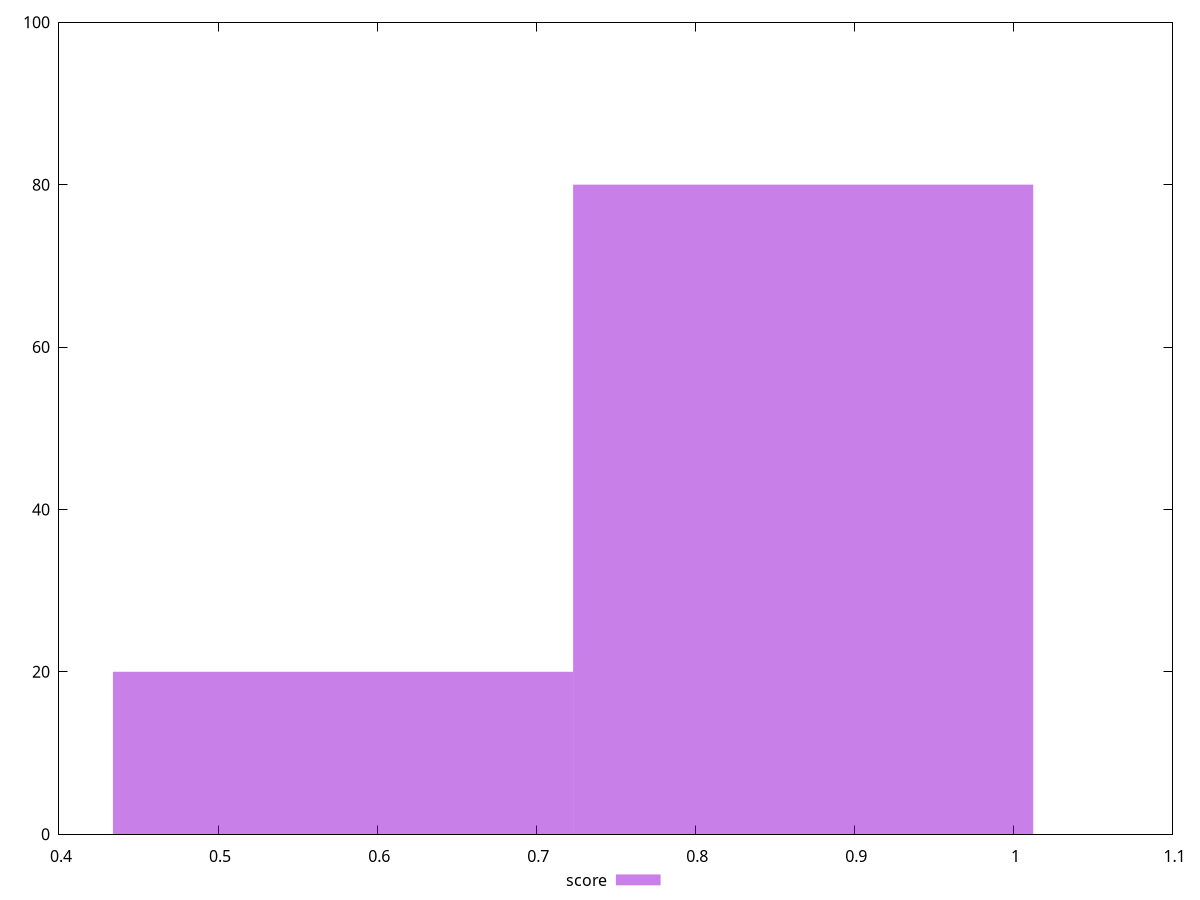 reset
set terminal svg size 640, 490 enhanced background rgb 'white'
set output "report_00007_2020-12-11T15:55:29.892Z/render-blocking-resources/samples/pages+cached+noexternal+nofonts/score/histogram.svg"

$score <<EOF
0.8678232056292623 80
0.5785488037528416 20
EOF

set key outside below
set boxwidth 0.2892744018764208
set yrange [0:100]
set style fill transparent solid 0.5 noborder

plot \
  $score title "score" with boxes, \


reset